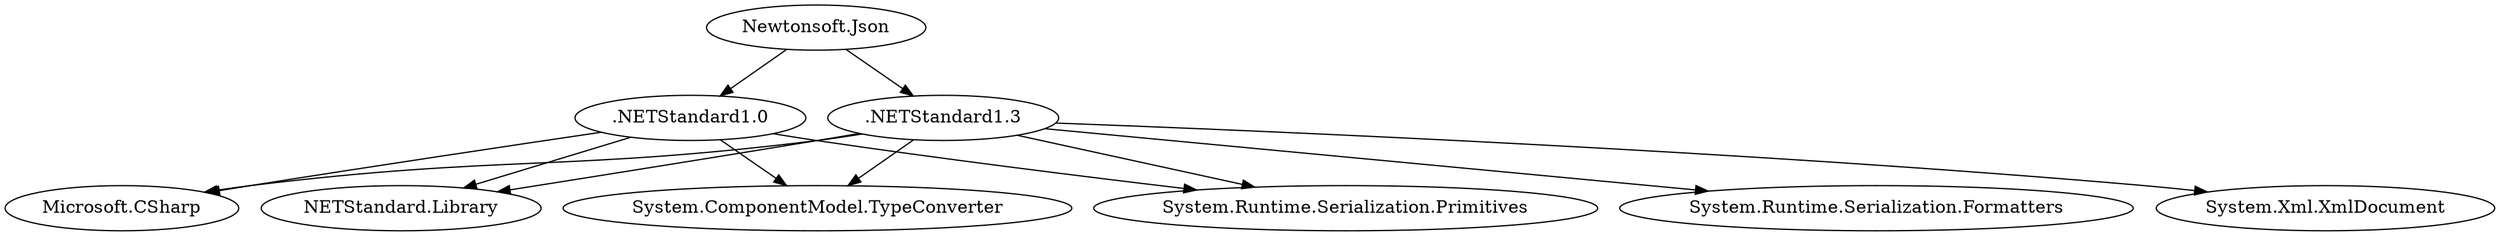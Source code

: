 digraph G {
"Newtonsoft.Json" -> ".NETStandard1.0";
".NETStandard1.0" -> "Microsoft.CSharp";
".NETStandard1.0" -> "NETStandard.Library";
".NETStandard1.0" -> "System.ComponentModel.TypeConverter";
".NETStandard1.0" -> "System.Runtime.Serialization.Primitives";
"Newtonsoft.Json" -> ".NETStandard1.3";
".NETStandard1.3" -> "Microsoft.CSharp";
".NETStandard1.3" -> "NETStandard.Library";
".NETStandard1.3" -> "System.ComponentModel.TypeConverter";
".NETStandard1.3" -> "System.Runtime.Serialization.Formatters";
".NETStandard1.3" -> "System.Runtime.Serialization.Primitives";
".NETStandard1.3" -> "System.Xml.XmlDocument";
}